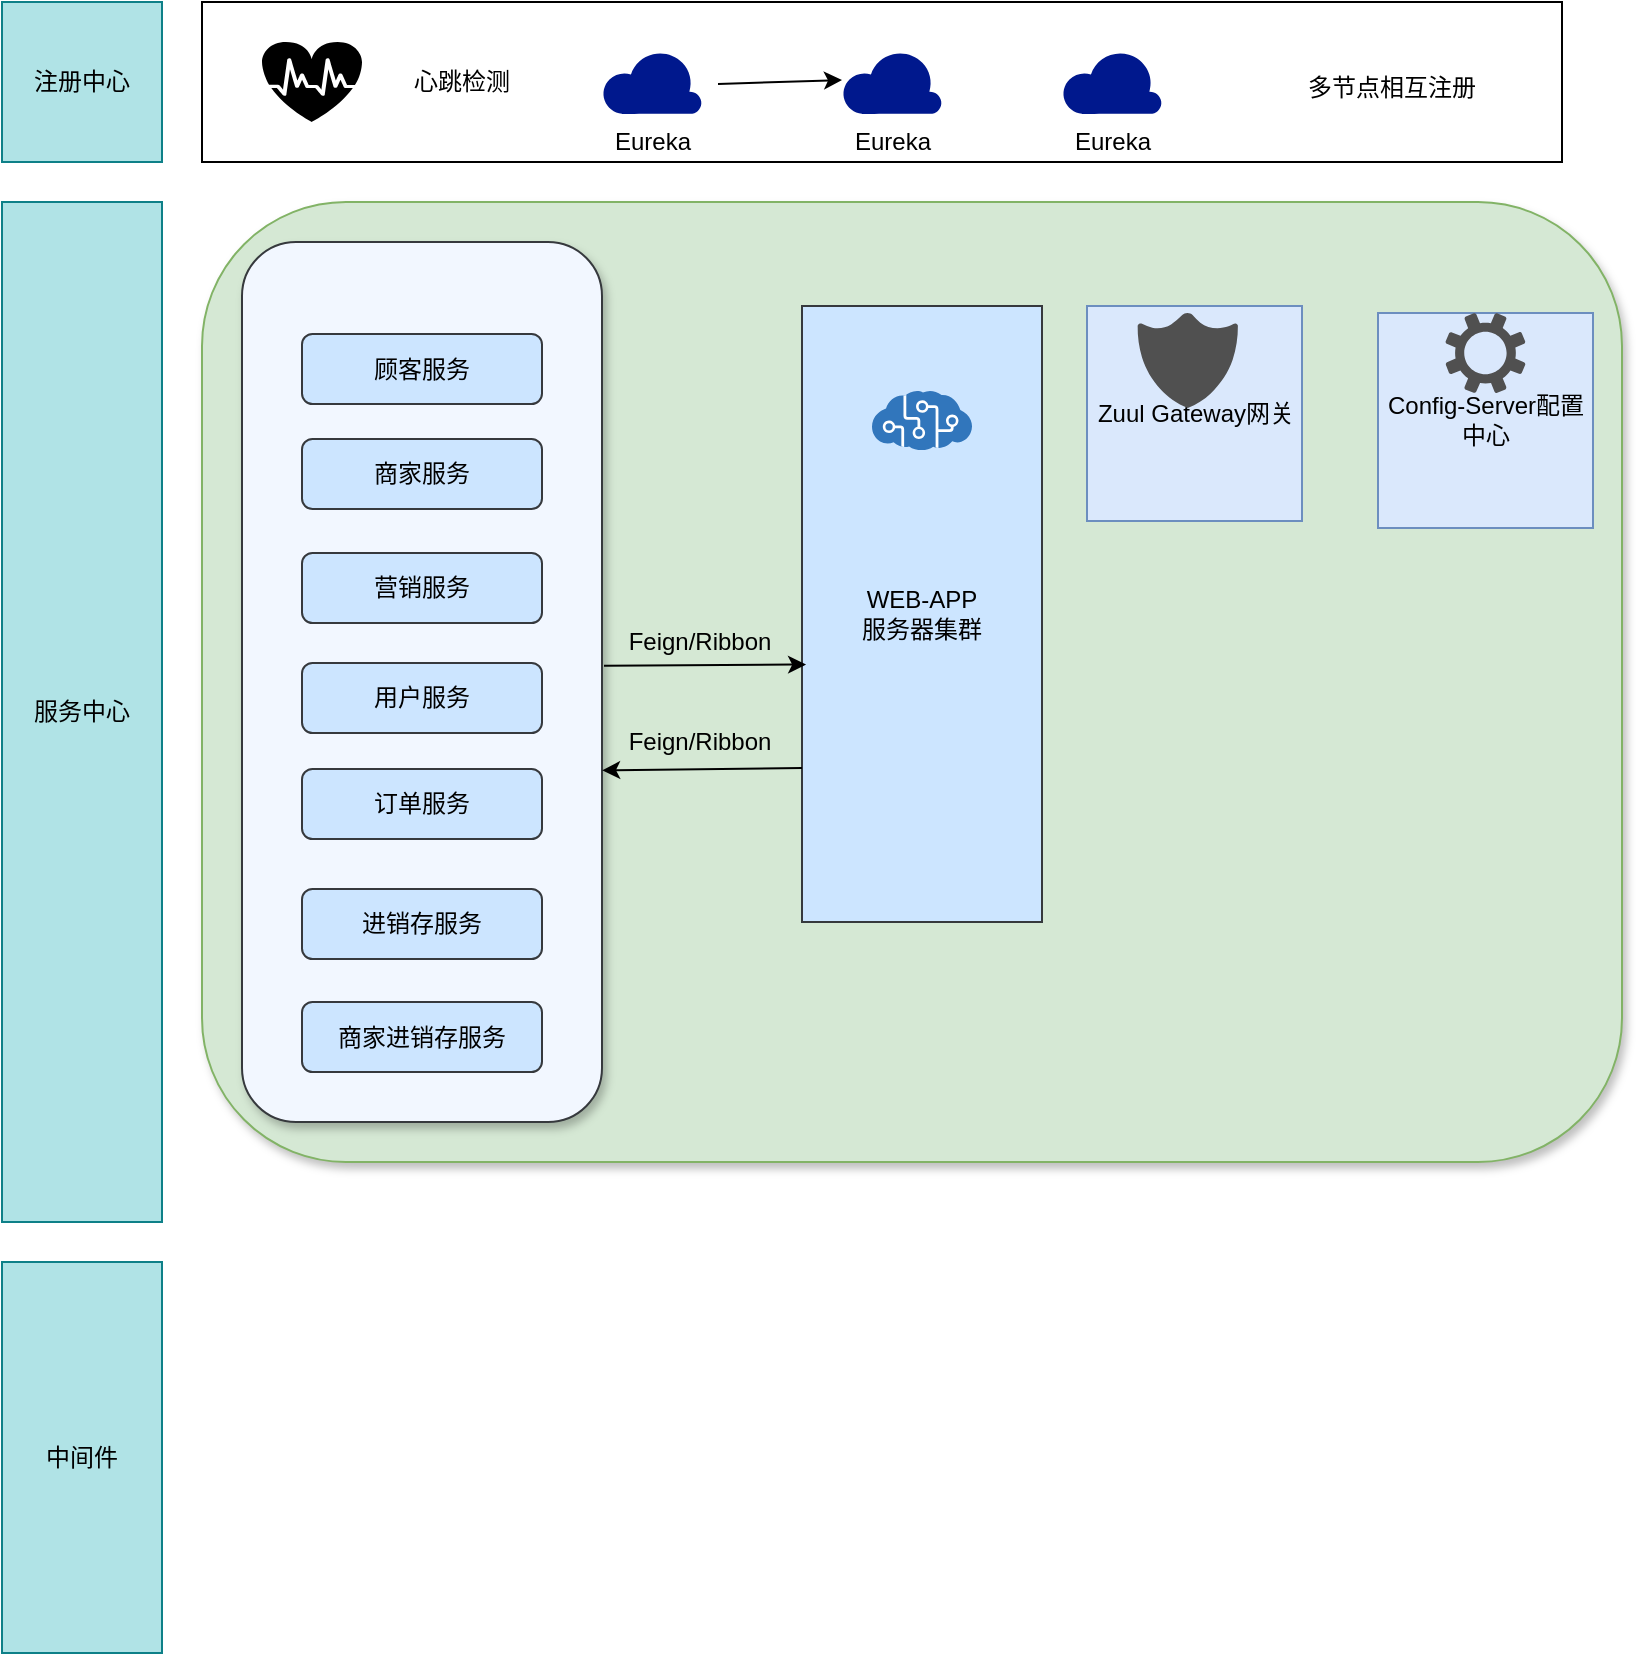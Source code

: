 <mxfile version="13.10.4" type="github">
  <diagram name="Page-1" id="e7e014a7-5840-1c2e-5031-d8a46d1fe8dd">
    <mxGraphModel dx="942" dy="582" grid="1" gridSize="10" guides="1" tooltips="1" connect="1" arrows="1" fold="1" page="1" pageScale="1" pageWidth="1169" pageHeight="826" background="#ffffff" math="0" shadow="0">
      <root>
        <mxCell id="0" />
        <mxCell id="1" parent="0" />
        <mxCell id="i2oFOC0C8w76gWN_n1rr-43" value="" style="rounded=1;whiteSpace=wrap;html=1;shadow=1;strokeColor=#82b366;fillColor=#d5e8d4;sketch=0;glass=0;" vertex="1" parent="1">
          <mxGeometry x="420" y="190" width="710" height="480" as="geometry" />
        </mxCell>
        <mxCell id="i2oFOC0C8w76gWN_n1rr-39" value="" style="rounded=1;whiteSpace=wrap;html=1;strokeColor=#36393d;shadow=1;z-index=101;fillColor=#F2F7FF;" vertex="1" parent="1">
          <mxGeometry x="440" y="210" width="180" height="440" as="geometry" />
        </mxCell>
        <mxCell id="rYfO1-NzK2FPPUvevO7r-42" value="注册中心" style="whiteSpace=wrap;html=1;aspect=fixed;fillColor=#b0e3e6;strokeColor=#0e8088;" parent="1" vertex="1">
          <mxGeometry x="320" y="90" width="80" height="80" as="geometry" />
        </mxCell>
        <mxCell id="rYfO1-NzK2FPPUvevO7r-43" value="Config-Server配置中心" style="whiteSpace=wrap;html=1;aspect=fixed;fillColor=#dae8fc;strokeColor=#6c8ebf;" parent="1" vertex="1">
          <mxGeometry x="1008" y="245.5" width="107.5" height="107.5" as="geometry" />
        </mxCell>
        <mxCell id="rYfO1-NzK2FPPUvevO7r-44" value="Zuul Gateway网关" style="whiteSpace=wrap;html=1;aspect=fixed;fillColor=#dae8fc;strokeColor=#6c8ebf;movable=1;resizable=1;rotatable=1;deletable=1;editable=1;connectable=1;" parent="1" vertex="1">
          <mxGeometry x="862.5" y="242" width="107.5" height="107.5" as="geometry" />
        </mxCell>
        <mxCell id="rYfO1-NzK2FPPUvevO7r-46" value="" style="rounded=0;whiteSpace=wrap;html=1;" parent="1" vertex="1">
          <mxGeometry x="420" y="90" width="680" height="80" as="geometry" />
        </mxCell>
        <mxCell id="rYfO1-NzK2FPPUvevO7r-47" value="" style="shape=mxgraph.signs.healthcare.cardiology;html=1;pointerEvents=1;fillColor=#000000;strokeColor=none;verticalLabelPosition=bottom;verticalAlign=top;align=center;" parent="1" vertex="1">
          <mxGeometry x="450" y="110" width="50" height="40" as="geometry" />
        </mxCell>
        <mxCell id="i2oFOC0C8w76gWN_n1rr-1" value="心跳检测" style="text;html=1;strokeColor=none;fillColor=none;align=center;verticalAlign=middle;whiteSpace=wrap;rounded=0;" vertex="1" parent="1">
          <mxGeometry x="520" y="120" width="60" height="20" as="geometry" />
        </mxCell>
        <mxCell id="i2oFOC0C8w76gWN_n1rr-2" value="Eureka" style="aspect=fixed;pointerEvents=1;shadow=0;html=1;labelPosition=center;verticalLabelPosition=bottom;verticalAlign=top;align=center;fillColor=#00188D;shape=mxgraph.azure.cloud;strokeColor=none;perimeterSpacing=1;" vertex="1" parent="1">
          <mxGeometry x="620" y="114" width="50" height="32" as="geometry" />
        </mxCell>
        <mxCell id="i2oFOC0C8w76gWN_n1rr-13" value="多节点相互注册" style="text;html=1;strokeColor=none;fillColor=none;align=center;verticalAlign=middle;whiteSpace=wrap;rounded=0;" vertex="1" parent="1">
          <mxGeometry x="970" y="120" width="90" height="26" as="geometry" />
        </mxCell>
        <mxCell id="i2oFOC0C8w76gWN_n1rr-14" value="Eureka" style="aspect=fixed;pointerEvents=1;shadow=0;html=1;labelPosition=center;verticalLabelPosition=bottom;verticalAlign=top;align=center;fillColor=#00188D;shape=mxgraph.azure.cloud;strokeColor=none;perimeterSpacing=1;" vertex="1" parent="1">
          <mxGeometry x="850" y="114" width="50" height="32" as="geometry" />
        </mxCell>
        <mxCell id="i2oFOC0C8w76gWN_n1rr-15" value="Eureka" style="aspect=fixed;pointerEvents=1;shadow=0;html=1;labelPosition=center;verticalLabelPosition=bottom;verticalAlign=top;align=center;fillColor=#00188D;shape=mxgraph.azure.cloud;strokeColor=none;perimeterSpacing=1;" vertex="1" parent="1">
          <mxGeometry x="740" y="114" width="50" height="32" as="geometry" />
        </mxCell>
        <mxCell id="i2oFOC0C8w76gWN_n1rr-16" value="" style="endArrow=classic;html=1;" edge="1" parent="1">
          <mxGeometry width="50" height="50" relative="1" as="geometry">
            <mxPoint x="678" y="131" as="sourcePoint" />
            <mxPoint x="740" y="129" as="targetPoint" />
            <Array as="points" />
          </mxGeometry>
        </mxCell>
        <mxCell id="i2oFOC0C8w76gWN_n1rr-18" value="服务中心" style="rounded=0;whiteSpace=wrap;html=1;strokeColor=#0e8088;fillColor=#b0e3e6;" vertex="1" parent="1">
          <mxGeometry x="320" y="190" width="80" height="510" as="geometry" />
        </mxCell>
        <mxCell id="i2oFOC0C8w76gWN_n1rr-19" value="" style="pointerEvents=1;shadow=0;dashed=0;html=1;strokeColor=none;labelPosition=center;verticalLabelPosition=bottom;verticalAlign=top;align=center;fillColor=#505050;shape=mxgraph.mscae.enterprise.settings" vertex="1" parent="1">
          <mxGeometry x="1041.75" y="245.5" width="40" height="40" as="geometry" />
        </mxCell>
        <mxCell id="i2oFOC0C8w76gWN_n1rr-21" value="" style="pointerEvents=1;shadow=0;dashed=0;html=1;strokeColor=none;labelPosition=center;verticalLabelPosition=bottom;verticalAlign=top;align=center;fillColor=#505050;shape=mxgraph.mscae.intune.protection;movable=1;resizable=1;rotatable=1;deletable=1;editable=1;connectable=1;" vertex="1" parent="1">
          <mxGeometry x="887.75" y="245.5" width="50.25" height="47.5" as="geometry" />
        </mxCell>
        <mxCell id="i2oFOC0C8w76gWN_n1rr-23" value="顾客服务" style="rounded=1;whiteSpace=wrap;html=1;strokeColor=#36393d;fillColor=#cce5ff;" vertex="1" parent="1">
          <mxGeometry x="470" y="256" width="120" height="35" as="geometry" />
        </mxCell>
        <mxCell id="i2oFOC0C8w76gWN_n1rr-24" value="进销存服务" style="rounded=1;whiteSpace=wrap;html=1;strokeColor=#36393d;fillColor=#cce5ff;" vertex="1" parent="1">
          <mxGeometry x="470" y="533.5" width="120" height="35" as="geometry" />
        </mxCell>
        <mxCell id="i2oFOC0C8w76gWN_n1rr-25" value="商家服务" style="rounded=1;whiteSpace=wrap;html=1;strokeColor=#36393d;fillColor=#cce5ff;" vertex="1" parent="1">
          <mxGeometry x="470" y="308.5" width="120" height="35" as="geometry" />
        </mxCell>
        <mxCell id="i2oFOC0C8w76gWN_n1rr-26" value="订单服务" style="rounded=1;whiteSpace=wrap;html=1;strokeColor=#36393d;fillColor=#cce5ff;" vertex="1" parent="1">
          <mxGeometry x="470" y="473.5" width="120" height="35" as="geometry" />
        </mxCell>
        <mxCell id="i2oFOC0C8w76gWN_n1rr-27" value="营销服务" style="rounded=1;whiteSpace=wrap;html=1;strokeColor=#36393d;fillColor=#cce5ff;" vertex="1" parent="1">
          <mxGeometry x="470" y="365.5" width="120" height="35" as="geometry" />
        </mxCell>
        <mxCell id="i2oFOC0C8w76gWN_n1rr-28" value="用户服务" style="rounded=1;whiteSpace=wrap;html=1;strokeColor=#36393d;fillColor=#cce5ff;" vertex="1" parent="1">
          <mxGeometry x="470" y="420.5" width="120" height="35" as="geometry" />
        </mxCell>
        <mxCell id="i2oFOC0C8w76gWN_n1rr-30" value="WEB-APP&lt;br&gt;服务器集群" style="rounded=0;whiteSpace=wrap;html=1;strokeColor=#36393d;fillColor=#cce5ff;" vertex="1" parent="1">
          <mxGeometry x="720" y="242" width="120" height="308" as="geometry" />
        </mxCell>
        <mxCell id="i2oFOC0C8w76gWN_n1rr-31" value="" style="aspect=fixed;html=1;points=[];align=center;image;fontSize=12;image=img/lib/mscae/Cognitive_Services.svg;strokeColor=#000000;fillColor=#ffffff;" vertex="1" parent="1">
          <mxGeometry x="755" y="284.25" width="50" height="30" as="geometry" />
        </mxCell>
        <mxCell id="i2oFOC0C8w76gWN_n1rr-35" value="" style="endArrow=classic;html=1;entryX=0.017;entryY=0.582;entryDx=0;entryDy=0;entryPerimeter=0;" edge="1" parent="1" target="i2oFOC0C8w76gWN_n1rr-30">
          <mxGeometry width="50" height="50" relative="1" as="geometry">
            <mxPoint x="621" y="421.897" as="sourcePoint" />
            <mxPoint x="780" y="350" as="targetPoint" />
          </mxGeometry>
        </mxCell>
        <mxCell id="i2oFOC0C8w76gWN_n1rr-36" value="" style="endArrow=classic;html=1;entryX=0.995;entryY=0.623;entryDx=0;entryDy=0;entryPerimeter=0;exitX=0;exitY=0.75;exitDx=0;exitDy=0;" edge="1" parent="1" source="i2oFOC0C8w76gWN_n1rr-30">
          <mxGeometry width="50" height="50" relative="1" as="geometry">
            <mxPoint x="730" y="400" as="sourcePoint" />
            <mxPoint x="620.05" y="474.16" as="targetPoint" />
          </mxGeometry>
        </mxCell>
        <mxCell id="i2oFOC0C8w76gWN_n1rr-37" value="Feign/Ribbon" style="text;html=1;strokeColor=none;fillColor=none;align=center;verticalAlign=middle;whiteSpace=wrap;rounded=0;" vertex="1" parent="1">
          <mxGeometry x="649" y="400" width="40" height="20" as="geometry" />
        </mxCell>
        <mxCell id="i2oFOC0C8w76gWN_n1rr-38" value="Feign/Ribbon" style="text;html=1;strokeColor=none;fillColor=none;align=center;verticalAlign=middle;whiteSpace=wrap;rounded=0;" vertex="1" parent="1">
          <mxGeometry x="649" y="450" width="40" height="20" as="geometry" />
        </mxCell>
        <mxCell id="i2oFOC0C8w76gWN_n1rr-40" value="中间件" style="rounded=0;whiteSpace=wrap;html=1;strokeColor=#0e8088;fillColor=#b0e3e6;" vertex="1" parent="1">
          <mxGeometry x="320" y="720" width="80" height="195.5" as="geometry" />
        </mxCell>
        <mxCell id="i2oFOC0C8w76gWN_n1rr-29" value="商家进销存服务" style="rounded=1;whiteSpace=wrap;html=1;strokeColor=#36393d;fillColor=#cce5ff;" vertex="1" parent="1">
          <mxGeometry x="470" y="590" width="120" height="35" as="geometry" />
        </mxCell>
      </root>
    </mxGraphModel>
  </diagram>
</mxfile>
